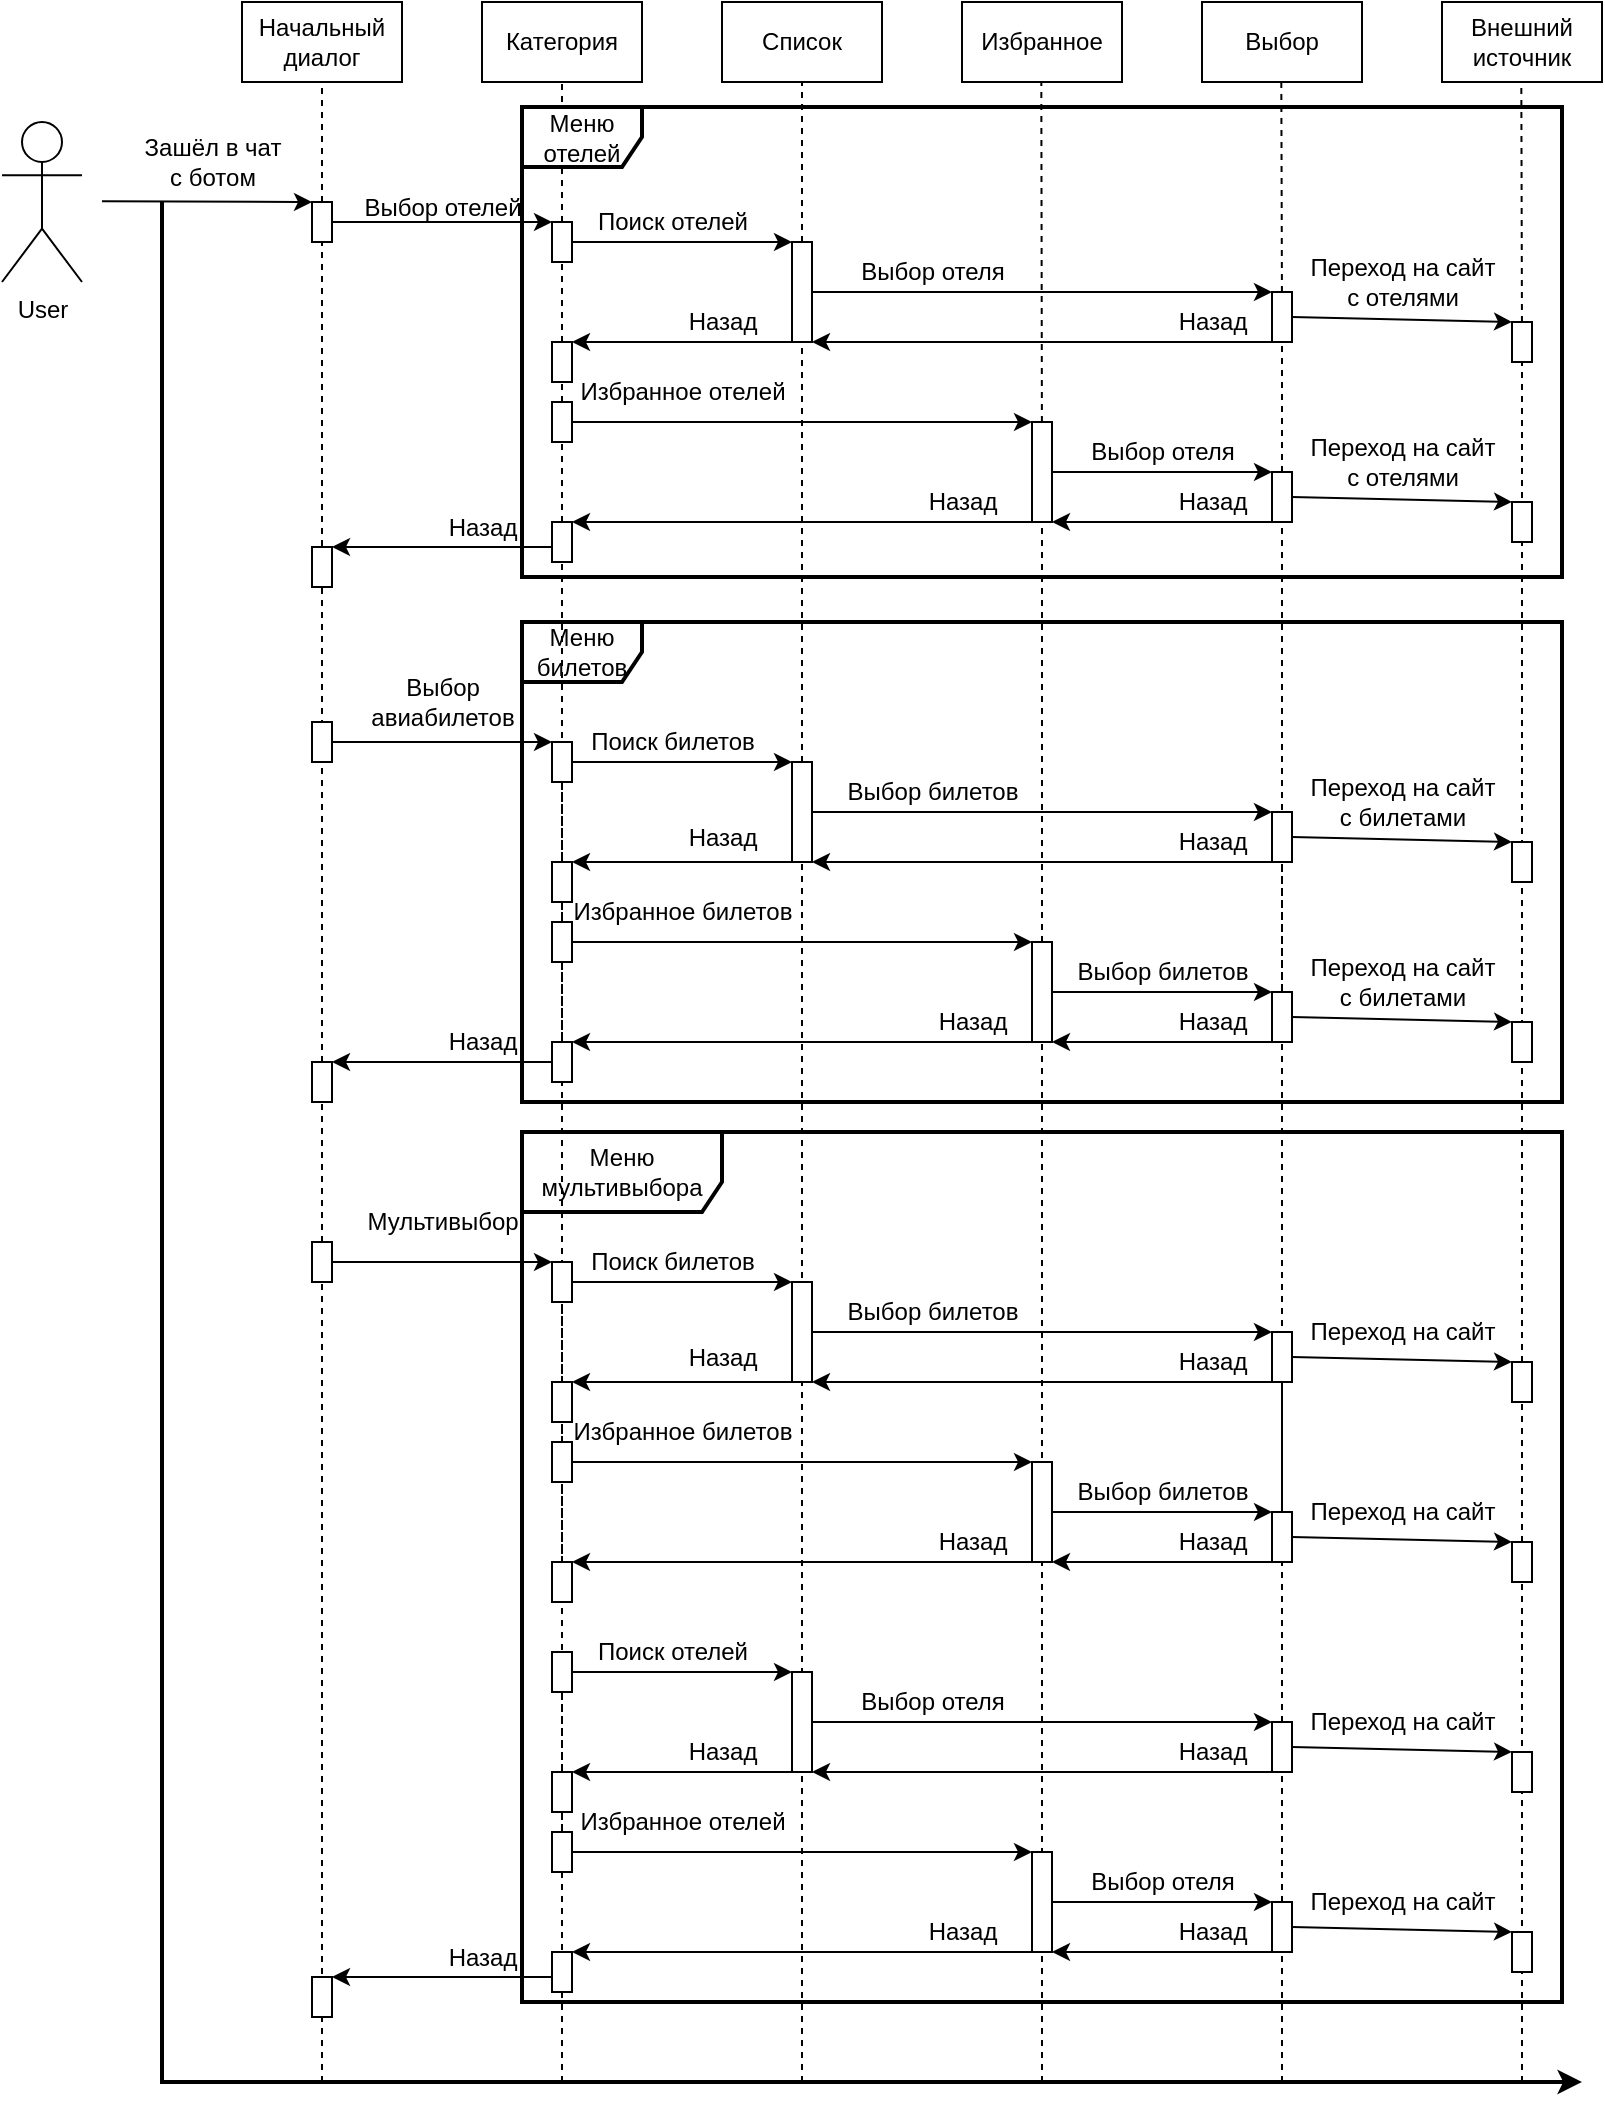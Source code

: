 <mxfile version="27.0.9">
  <diagram name="Страница — 1" id="FMPjPdH6SBsF27g8LHU4">
    <mxGraphModel dx="1069" dy="1200" grid="1" gridSize="10" guides="1" tooltips="1" connect="1" arrows="1" fold="1" page="1" pageScale="1" pageWidth="827" pageHeight="1169" math="0" shadow="0">
      <root>
        <mxCell id="0" />
        <mxCell id="1" parent="0" />
        <mxCell id="_ZJFvx6mfubRplaaEJM_-20" value="User" style="shape=umlActor;verticalLabelPosition=bottom;verticalAlign=top;html=1;" vertex="1" parent="1">
          <mxGeometry x="14" y="140" width="40" height="80" as="geometry" />
        </mxCell>
        <mxCell id="_ZJFvx6mfubRplaaEJM_-21" value="" style="endArrow=classic;html=1;rounded=0;entryX=0;entryY=0;entryDx=0;entryDy=0;" edge="1" parent="1" target="_ZJFvx6mfubRplaaEJM_-61">
          <mxGeometry width="50" height="50" relative="1" as="geometry">
            <mxPoint x="64" y="179.66" as="sourcePoint" />
            <mxPoint x="174" y="179.66" as="targetPoint" />
          </mxGeometry>
        </mxCell>
        <mxCell id="_ZJFvx6mfubRplaaEJM_-58" value="Начальный диалог" style="rounded=0;whiteSpace=wrap;html=1;" vertex="1" parent="1">
          <mxGeometry x="134" y="80" width="80" height="40" as="geometry" />
        </mxCell>
        <mxCell id="_ZJFvx6mfubRplaaEJM_-59" value="" style="endArrow=none;dashed=1;html=1;rounded=0;entryX=0.5;entryY=1;entryDx=0;entryDy=0;" edge="1" parent="1" source="_ZJFvx6mfubRplaaEJM_-61" target="_ZJFvx6mfubRplaaEJM_-58">
          <mxGeometry width="50" height="50" relative="1" as="geometry">
            <mxPoint x="174" y="480" as="sourcePoint" />
            <mxPoint x="184" y="180" as="targetPoint" />
          </mxGeometry>
        </mxCell>
        <mxCell id="_ZJFvx6mfubRplaaEJM_-60" value="Зашёл в чат&lt;div&gt;с ботом&lt;/div&gt;" style="text;html=1;align=center;verticalAlign=middle;resizable=0;points=[];autosize=1;strokeColor=none;fillColor=none;" vertex="1" parent="1">
          <mxGeometry x="74" y="140" width="90" height="40" as="geometry" />
        </mxCell>
        <mxCell id="_ZJFvx6mfubRplaaEJM_-62" value="" style="endArrow=none;dashed=1;html=1;rounded=0;entryX=0.5;entryY=1;entryDx=0;entryDy=0;" edge="1" parent="1" target="_ZJFvx6mfubRplaaEJM_-61">
          <mxGeometry width="50" height="50" relative="1" as="geometry">
            <mxPoint x="174" y="1120" as="sourcePoint" />
            <mxPoint x="174" y="120" as="targetPoint" />
          </mxGeometry>
        </mxCell>
        <mxCell id="_ZJFvx6mfubRplaaEJM_-61" value="" style="rounded=0;whiteSpace=wrap;html=1;" vertex="1" parent="1">
          <mxGeometry x="169" y="180" width="10" height="20" as="geometry" />
        </mxCell>
        <mxCell id="_ZJFvx6mfubRplaaEJM_-63" value="Категория" style="rounded=0;whiteSpace=wrap;html=1;" vertex="1" parent="1">
          <mxGeometry x="254" y="80" width="80" height="40" as="geometry" />
        </mxCell>
        <mxCell id="_ZJFvx6mfubRplaaEJM_-64" value="" style="endArrow=none;dashed=1;html=1;rounded=0;entryX=0.5;entryY=1;entryDx=0;entryDy=0;" edge="1" parent="1" source="_ZJFvx6mfubRplaaEJM_-66" target="_ZJFvx6mfubRplaaEJM_-63">
          <mxGeometry width="50" height="50" relative="1" as="geometry">
            <mxPoint x="294" y="480" as="sourcePoint" />
            <mxPoint x="314" y="180" as="targetPoint" />
          </mxGeometry>
        </mxCell>
        <mxCell id="_ZJFvx6mfubRplaaEJM_-65" value="" style="endArrow=classic;html=1;rounded=0;exitX=1;exitY=0.5;exitDx=0;exitDy=0;entryX=0;entryY=0;entryDx=0;entryDy=0;" edge="1" parent="1" source="_ZJFvx6mfubRplaaEJM_-61" target="_ZJFvx6mfubRplaaEJM_-66">
          <mxGeometry width="50" height="50" relative="1" as="geometry">
            <mxPoint x="284" y="210" as="sourcePoint" />
            <mxPoint x="284" y="190" as="targetPoint" />
          </mxGeometry>
        </mxCell>
        <mxCell id="_ZJFvx6mfubRplaaEJM_-67" value="" style="endArrow=none;dashed=1;html=1;rounded=0;entryX=0.5;entryY=1;entryDx=0;entryDy=0;" edge="1" parent="1" source="_ZJFvx6mfubRplaaEJM_-86" target="_ZJFvx6mfubRplaaEJM_-66">
          <mxGeometry width="50" height="50" relative="1" as="geometry">
            <mxPoint x="294" y="480" as="sourcePoint" />
            <mxPoint x="294" y="120" as="targetPoint" />
          </mxGeometry>
        </mxCell>
        <mxCell id="_ZJFvx6mfubRplaaEJM_-66" value="" style="rounded=0;whiteSpace=wrap;html=1;" vertex="1" parent="1">
          <mxGeometry x="289" y="190" width="10" height="20" as="geometry" />
        </mxCell>
        <mxCell id="_ZJFvx6mfubRplaaEJM_-68" value="Выбор отелей" style="text;html=1;align=center;verticalAlign=middle;resizable=0;points=[];autosize=1;strokeColor=none;fillColor=none;" vertex="1" parent="1">
          <mxGeometry x="184" y="168" width="100" height="30" as="geometry" />
        </mxCell>
        <mxCell id="_ZJFvx6mfubRplaaEJM_-69" value="Список" style="rounded=0;whiteSpace=wrap;html=1;" vertex="1" parent="1">
          <mxGeometry x="374" y="80" width="80" height="40" as="geometry" />
        </mxCell>
        <mxCell id="_ZJFvx6mfubRplaaEJM_-70" value="Избранное" style="rounded=0;whiteSpace=wrap;html=1;" vertex="1" parent="1">
          <mxGeometry x="494" y="80" width="80" height="40" as="geometry" />
        </mxCell>
        <mxCell id="_ZJFvx6mfubRplaaEJM_-71" value="Выбор" style="rounded=0;whiteSpace=wrap;html=1;" vertex="1" parent="1">
          <mxGeometry x="614" y="80" width="80" height="40" as="geometry" />
        </mxCell>
        <mxCell id="_ZJFvx6mfubRplaaEJM_-72" value="Внешний&lt;div&gt;источник&lt;/div&gt;" style="rounded=0;whiteSpace=wrap;html=1;" vertex="1" parent="1">
          <mxGeometry x="734" y="80" width="80" height="40" as="geometry" />
        </mxCell>
        <mxCell id="_ZJFvx6mfubRplaaEJM_-73" value="" style="endArrow=none;dashed=1;html=1;rounded=0;entryX=0.5;entryY=1;entryDx=0;entryDy=0;" edge="1" parent="1" source="_ZJFvx6mfubRplaaEJM_-81" target="_ZJFvx6mfubRplaaEJM_-69">
          <mxGeometry width="50" height="50" relative="1" as="geometry">
            <mxPoint x="414" y="480" as="sourcePoint" />
            <mxPoint x="464" y="240" as="targetPoint" />
          </mxGeometry>
        </mxCell>
        <mxCell id="_ZJFvx6mfubRplaaEJM_-74" value="" style="endArrow=none;dashed=1;html=1;rounded=0;entryX=0.5;entryY=1;entryDx=0;entryDy=0;" edge="1" parent="1" source="_ZJFvx6mfubRplaaEJM_-91">
          <mxGeometry width="50" height="50" relative="1" as="geometry">
            <mxPoint x="533.66" y="480" as="sourcePoint" />
            <mxPoint x="533.66" y="120" as="targetPoint" />
          </mxGeometry>
        </mxCell>
        <mxCell id="_ZJFvx6mfubRplaaEJM_-75" value="" style="endArrow=none;dashed=1;html=1;rounded=0;entryX=0.5;entryY=1;entryDx=0;entryDy=0;" edge="1" parent="1" source="_ZJFvx6mfubRplaaEJM_-99">
          <mxGeometry width="50" height="50" relative="1" as="geometry">
            <mxPoint x="653.66" y="480" as="sourcePoint" />
            <mxPoint x="653.66" y="120" as="targetPoint" />
          </mxGeometry>
        </mxCell>
        <mxCell id="_ZJFvx6mfubRplaaEJM_-76" value="" style="endArrow=none;dashed=1;html=1;rounded=0;entryX=0.5;entryY=1;entryDx=0;entryDy=0;" edge="1" parent="1" source="_ZJFvx6mfubRplaaEJM_-114">
          <mxGeometry width="50" height="50" relative="1" as="geometry">
            <mxPoint x="773.66" y="480" as="sourcePoint" />
            <mxPoint x="773.66" y="120" as="targetPoint" />
          </mxGeometry>
        </mxCell>
        <mxCell id="_ZJFvx6mfubRplaaEJM_-77" value="Меню&lt;div&gt;отелей&lt;/div&gt;" style="shape=umlFrame;whiteSpace=wrap;html=1;pointerEvents=0;strokeWidth=2;" vertex="1" parent="1">
          <mxGeometry x="274" y="132.5" width="520" height="235" as="geometry" />
        </mxCell>
        <mxCell id="_ZJFvx6mfubRplaaEJM_-78" value="" style="endArrow=classic;html=1;rounded=0;exitX=1;exitY=0.5;exitDx=0;exitDy=0;entryX=0;entryY=0;entryDx=0;entryDy=0;" edge="1" parent="1" source="_ZJFvx6mfubRplaaEJM_-66" target="_ZJFvx6mfubRplaaEJM_-81">
          <mxGeometry width="50" height="50" relative="1" as="geometry">
            <mxPoint x="394" y="240" as="sourcePoint" />
            <mxPoint x="364" y="200" as="targetPoint" />
          </mxGeometry>
        </mxCell>
        <mxCell id="_ZJFvx6mfubRplaaEJM_-79" value="Меню&lt;div&gt;билетов&lt;/div&gt;" style="shape=umlFrame;whiteSpace=wrap;html=1;pointerEvents=0;strokeWidth=2;" vertex="1" parent="1">
          <mxGeometry x="274" y="390" width="520" height="240" as="geometry" />
        </mxCell>
        <mxCell id="_ZJFvx6mfubRplaaEJM_-80" value="Меню&lt;div&gt;мультивыбора&lt;/div&gt;" style="shape=umlFrame;whiteSpace=wrap;html=1;pointerEvents=0;width=100;height=40;strokeWidth=2;" vertex="1" parent="1">
          <mxGeometry x="274" y="645" width="520" height="435" as="geometry" />
        </mxCell>
        <mxCell id="_ZJFvx6mfubRplaaEJM_-82" value="" style="endArrow=none;dashed=1;html=1;rounded=0;entryX=0.5;entryY=1;entryDx=0;entryDy=0;" edge="1" parent="1" target="_ZJFvx6mfubRplaaEJM_-81">
          <mxGeometry width="50" height="50" relative="1" as="geometry">
            <mxPoint x="414" y="1120" as="sourcePoint" />
            <mxPoint x="414" y="120" as="targetPoint" />
          </mxGeometry>
        </mxCell>
        <mxCell id="_ZJFvx6mfubRplaaEJM_-81" value="" style="rounded=0;whiteSpace=wrap;html=1;" vertex="1" parent="1">
          <mxGeometry x="409" y="200" width="10" height="50" as="geometry" />
        </mxCell>
        <mxCell id="_ZJFvx6mfubRplaaEJM_-83" value="" style="endArrow=classic;html=1;rounded=0;exitX=0;exitY=1;exitDx=0;exitDy=0;entryX=1;entryY=0;entryDx=0;entryDy=0;" edge="1" parent="1" source="_ZJFvx6mfubRplaaEJM_-81" target="_ZJFvx6mfubRplaaEJM_-86">
          <mxGeometry width="50" height="50" relative="1" as="geometry">
            <mxPoint x="344" y="250" as="sourcePoint" />
            <mxPoint x="294" y="250" as="targetPoint" />
          </mxGeometry>
        </mxCell>
        <mxCell id="_ZJFvx6mfubRplaaEJM_-84" value="Назад" style="text;html=1;align=center;verticalAlign=middle;resizable=0;points=[];autosize=1;strokeColor=none;fillColor=none;" vertex="1" parent="1">
          <mxGeometry x="344" y="225" width="60" height="30" as="geometry" />
        </mxCell>
        <mxCell id="_ZJFvx6mfubRplaaEJM_-85" value="Поиск отелей" style="text;html=1;align=center;verticalAlign=middle;resizable=0;points=[];autosize=1;strokeColor=none;fillColor=none;" vertex="1" parent="1">
          <mxGeometry x="299" y="175" width="100" height="30" as="geometry" />
        </mxCell>
        <mxCell id="_ZJFvx6mfubRplaaEJM_-87" value="" style="endArrow=none;dashed=1;html=1;rounded=0;entryX=0.5;entryY=1;entryDx=0;entryDy=0;" edge="1" parent="1" source="_ZJFvx6mfubRplaaEJM_-88" target="_ZJFvx6mfubRplaaEJM_-86">
          <mxGeometry width="50" height="50" relative="1" as="geometry">
            <mxPoint x="294" y="480" as="sourcePoint" />
            <mxPoint x="294" y="210" as="targetPoint" />
          </mxGeometry>
        </mxCell>
        <mxCell id="_ZJFvx6mfubRplaaEJM_-86" value="" style="rounded=0;whiteSpace=wrap;html=1;" vertex="1" parent="1">
          <mxGeometry x="289" y="250" width="10" height="20" as="geometry" />
        </mxCell>
        <mxCell id="_ZJFvx6mfubRplaaEJM_-89" value="" style="endArrow=none;dashed=1;html=1;rounded=0;entryX=0.5;entryY=1;entryDx=0;entryDy=0;" edge="1" parent="1" source="_ZJFvx6mfubRplaaEJM_-95" target="_ZJFvx6mfubRplaaEJM_-88">
          <mxGeometry width="50" height="50" relative="1" as="geometry">
            <mxPoint x="294" y="480" as="sourcePoint" />
            <mxPoint x="294" y="260" as="targetPoint" />
          </mxGeometry>
        </mxCell>
        <mxCell id="_ZJFvx6mfubRplaaEJM_-88" value="" style="rounded=0;whiteSpace=wrap;html=1;" vertex="1" parent="1">
          <mxGeometry x="289" y="280" width="10" height="20" as="geometry" />
        </mxCell>
        <mxCell id="_ZJFvx6mfubRplaaEJM_-90" value="" style="endArrow=classic;html=1;rounded=0;exitX=1;exitY=0.5;exitDx=0;exitDy=0;entryX=0;entryY=0;entryDx=0;entryDy=0;" edge="1" parent="1" source="_ZJFvx6mfubRplaaEJM_-88" target="_ZJFvx6mfubRplaaEJM_-91">
          <mxGeometry width="50" height="50" relative="1" as="geometry">
            <mxPoint x="444" y="240" as="sourcePoint" />
            <mxPoint x="514" y="280" as="targetPoint" />
          </mxGeometry>
        </mxCell>
        <mxCell id="_ZJFvx6mfubRplaaEJM_-92" value="" style="endArrow=none;dashed=1;html=1;rounded=0;entryX=0.5;entryY=1;entryDx=0;entryDy=0;" edge="1" parent="1" target="_ZJFvx6mfubRplaaEJM_-91">
          <mxGeometry width="50" height="50" relative="1" as="geometry">
            <mxPoint x="534" y="1120" as="sourcePoint" />
            <mxPoint x="533.66" y="120" as="targetPoint" />
          </mxGeometry>
        </mxCell>
        <mxCell id="_ZJFvx6mfubRplaaEJM_-91" value="" style="rounded=0;whiteSpace=wrap;html=1;" vertex="1" parent="1">
          <mxGeometry x="529" y="290" width="10" height="50" as="geometry" />
        </mxCell>
        <mxCell id="_ZJFvx6mfubRplaaEJM_-93" value="Избранное отелей" style="text;html=1;align=center;verticalAlign=middle;resizable=0;points=[];autosize=1;strokeColor=none;fillColor=none;" vertex="1" parent="1">
          <mxGeometry x="289" y="260" width="130" height="30" as="geometry" />
        </mxCell>
        <mxCell id="_ZJFvx6mfubRplaaEJM_-94" value="" style="endArrow=classic;html=1;rounded=0;exitX=0;exitY=1;exitDx=0;exitDy=0;entryX=1;entryY=0;entryDx=0;entryDy=0;" edge="1" parent="1" source="_ZJFvx6mfubRplaaEJM_-91" target="_ZJFvx6mfubRplaaEJM_-95">
          <mxGeometry width="50" height="50" relative="1" as="geometry">
            <mxPoint x="484" y="330" as="sourcePoint" />
            <mxPoint x="314" y="340" as="targetPoint" />
          </mxGeometry>
        </mxCell>
        <mxCell id="_ZJFvx6mfubRplaaEJM_-96" value="" style="endArrow=none;dashed=1;html=1;rounded=0;entryX=0.5;entryY=1;entryDx=0;entryDy=0;" edge="1" parent="1" target="_ZJFvx6mfubRplaaEJM_-95">
          <mxGeometry width="50" height="50" relative="1" as="geometry">
            <mxPoint x="294" y="1000" as="sourcePoint" />
            <mxPoint x="294" y="300" as="targetPoint" />
          </mxGeometry>
        </mxCell>
        <mxCell id="_ZJFvx6mfubRplaaEJM_-95" value="" style="rounded=0;whiteSpace=wrap;html=1;" vertex="1" parent="1">
          <mxGeometry x="289" y="340" width="10" height="20" as="geometry" />
        </mxCell>
        <mxCell id="_ZJFvx6mfubRplaaEJM_-97" value="Назад" style="text;html=1;align=center;verticalAlign=middle;resizable=0;points=[];autosize=1;strokeColor=none;fillColor=none;" vertex="1" parent="1">
          <mxGeometry x="464" y="315" width="60" height="30" as="geometry" />
        </mxCell>
        <mxCell id="_ZJFvx6mfubRplaaEJM_-98" value="" style="endArrow=classic;html=1;rounded=0;exitX=1;exitY=0.5;exitDx=0;exitDy=0;entryX=0;entryY=0;entryDx=0;entryDy=0;" edge="1" parent="1" source="_ZJFvx6mfubRplaaEJM_-81" target="_ZJFvx6mfubRplaaEJM_-99">
          <mxGeometry width="50" height="50" relative="1" as="geometry">
            <mxPoint x="454" y="240" as="sourcePoint" />
            <mxPoint x="624" y="225" as="targetPoint" />
          </mxGeometry>
        </mxCell>
        <mxCell id="_ZJFvx6mfubRplaaEJM_-100" value="" style="endArrow=none;dashed=1;html=1;rounded=0;entryX=0.5;entryY=1;entryDx=0;entryDy=0;" edge="1" parent="1" source="_ZJFvx6mfubRplaaEJM_-102" target="_ZJFvx6mfubRplaaEJM_-99">
          <mxGeometry width="50" height="50" relative="1" as="geometry">
            <mxPoint x="653.66" y="480" as="sourcePoint" />
            <mxPoint x="653.66" y="120" as="targetPoint" />
          </mxGeometry>
        </mxCell>
        <mxCell id="_ZJFvx6mfubRplaaEJM_-99" value="" style="rounded=0;whiteSpace=wrap;html=1;" vertex="1" parent="1">
          <mxGeometry x="649" y="225" width="10" height="25" as="geometry" />
        </mxCell>
        <mxCell id="_ZJFvx6mfubRplaaEJM_-101" value="Выбор отеля" style="text;html=1;align=center;verticalAlign=middle;resizable=0;points=[];autosize=1;strokeColor=none;fillColor=none;" vertex="1" parent="1">
          <mxGeometry x="429" y="200" width="100" height="30" as="geometry" />
        </mxCell>
        <mxCell id="_ZJFvx6mfubRplaaEJM_-103" value="" style="endArrow=none;dashed=1;html=1;rounded=0;entryX=0.5;entryY=1;entryDx=0;entryDy=0;" edge="1" parent="1" target="_ZJFvx6mfubRplaaEJM_-102">
          <mxGeometry width="50" height="50" relative="1" as="geometry">
            <mxPoint x="654" y="1000" as="sourcePoint" />
            <mxPoint x="654" y="250" as="targetPoint" />
          </mxGeometry>
        </mxCell>
        <mxCell id="_ZJFvx6mfubRplaaEJM_-102" value="" style="rounded=0;whiteSpace=wrap;html=1;" vertex="1" parent="1">
          <mxGeometry x="649" y="315" width="10" height="25" as="geometry" />
        </mxCell>
        <mxCell id="_ZJFvx6mfubRplaaEJM_-104" value="" style="endArrow=classic;html=1;rounded=0;exitX=1;exitY=0.5;exitDx=0;exitDy=0;entryX=0;entryY=0;entryDx=0;entryDy=0;" edge="1" parent="1" source="_ZJFvx6mfubRplaaEJM_-91" target="_ZJFvx6mfubRplaaEJM_-102">
          <mxGeometry width="50" height="50" relative="1" as="geometry">
            <mxPoint x="534" y="310" as="sourcePoint" />
            <mxPoint x="584" y="260" as="targetPoint" />
          </mxGeometry>
        </mxCell>
        <mxCell id="_ZJFvx6mfubRplaaEJM_-105" value="Выбор отеля" style="text;html=1;align=center;verticalAlign=middle;resizable=0;points=[];autosize=1;strokeColor=none;fillColor=none;" vertex="1" parent="1">
          <mxGeometry x="544" y="290" width="100" height="30" as="geometry" />
        </mxCell>
        <mxCell id="_ZJFvx6mfubRplaaEJM_-115" value="" style="endArrow=none;dashed=1;html=1;rounded=0;entryX=0.5;entryY=1;entryDx=0;entryDy=0;" edge="1" parent="1" target="_ZJFvx6mfubRplaaEJM_-114">
          <mxGeometry width="50" height="50" relative="1" as="geometry">
            <mxPoint x="774" y="1120" as="sourcePoint" />
            <mxPoint x="773.66" y="120" as="targetPoint" />
          </mxGeometry>
        </mxCell>
        <mxCell id="_ZJFvx6mfubRplaaEJM_-114" value="" style="rounded=0;whiteSpace=wrap;html=1;" vertex="1" parent="1">
          <mxGeometry x="769" y="240" width="10" height="20" as="geometry" />
        </mxCell>
        <mxCell id="_ZJFvx6mfubRplaaEJM_-116" value="" style="endArrow=classic;html=1;rounded=0;exitX=1;exitY=0.5;exitDx=0;exitDy=0;entryX=0;entryY=0;entryDx=0;entryDy=0;" edge="1" parent="1" source="_ZJFvx6mfubRplaaEJM_-99" target="_ZJFvx6mfubRplaaEJM_-114">
          <mxGeometry width="50" height="50" relative="1" as="geometry">
            <mxPoint x="714" y="290" as="sourcePoint" />
            <mxPoint x="754" y="240" as="targetPoint" />
          </mxGeometry>
        </mxCell>
        <mxCell id="_ZJFvx6mfubRplaaEJM_-118" value="" style="rounded=0;whiteSpace=wrap;html=1;" vertex="1" parent="1">
          <mxGeometry x="769" y="330" width="10" height="20" as="geometry" />
        </mxCell>
        <mxCell id="_ZJFvx6mfubRplaaEJM_-119" value="" style="endArrow=classic;html=1;rounded=0;exitX=1;exitY=0.5;exitDx=0;exitDy=0;entryX=0;entryY=0;entryDx=0;entryDy=0;" edge="1" parent="1" source="_ZJFvx6mfubRplaaEJM_-102" target="_ZJFvx6mfubRplaaEJM_-118">
          <mxGeometry width="50" height="50" relative="1" as="geometry">
            <mxPoint x="694" y="340" as="sourcePoint" />
            <mxPoint x="744" y="290" as="targetPoint" />
          </mxGeometry>
        </mxCell>
        <mxCell id="_ZJFvx6mfubRplaaEJM_-120" value="Переход на сайт&lt;div&gt;с отелями&lt;/div&gt;" style="text;html=1;align=center;verticalAlign=middle;resizable=0;points=[];autosize=1;strokeColor=none;fillColor=none;" vertex="1" parent="1">
          <mxGeometry x="654" y="290" width="120" height="40" as="geometry" />
        </mxCell>
        <mxCell id="_ZJFvx6mfubRplaaEJM_-121" value="" style="endArrow=classic;html=1;rounded=0;exitX=0;exitY=1;exitDx=0;exitDy=0;entryX=1;entryY=1;entryDx=0;entryDy=0;" edge="1" parent="1" source="_ZJFvx6mfubRplaaEJM_-102" target="_ZJFvx6mfubRplaaEJM_-91">
          <mxGeometry width="50" height="50" relative="1" as="geometry">
            <mxPoint x="574" y="410" as="sourcePoint" />
            <mxPoint x="544" y="360" as="targetPoint" />
          </mxGeometry>
        </mxCell>
        <mxCell id="_ZJFvx6mfubRplaaEJM_-123" value="" style="endArrow=classic;html=1;rounded=0;exitX=0;exitY=1;exitDx=0;exitDy=0;entryX=1;entryY=1;entryDx=0;entryDy=0;" edge="1" parent="1" source="_ZJFvx6mfubRplaaEJM_-99" target="_ZJFvx6mfubRplaaEJM_-81">
          <mxGeometry width="50" height="50" relative="1" as="geometry">
            <mxPoint x="574" y="290" as="sourcePoint" />
            <mxPoint x="624" y="240" as="targetPoint" />
          </mxGeometry>
        </mxCell>
        <mxCell id="_ZJFvx6mfubRplaaEJM_-124" value="Назад" style="text;html=1;align=center;verticalAlign=middle;resizable=0;points=[];autosize=1;strokeColor=none;fillColor=none;" vertex="1" parent="1">
          <mxGeometry x="589" y="315" width="60" height="30" as="geometry" />
        </mxCell>
        <mxCell id="_ZJFvx6mfubRplaaEJM_-125" value="Назад" style="text;html=1;align=center;verticalAlign=middle;resizable=0;points=[];autosize=1;strokeColor=none;fillColor=none;" vertex="1" parent="1">
          <mxGeometry x="589" y="225" width="60" height="30" as="geometry" />
        </mxCell>
        <mxCell id="_ZJFvx6mfubRplaaEJM_-136" value="" style="rounded=0;whiteSpace=wrap;html=1;" vertex="1" parent="1">
          <mxGeometry x="169" y="440" width="10" height="20" as="geometry" />
        </mxCell>
        <mxCell id="_ZJFvx6mfubRplaaEJM_-137" value="" style="endArrow=classic;html=1;rounded=0;exitX=1;exitY=0.5;exitDx=0;exitDy=0;entryX=0;entryY=0;entryDx=0;entryDy=0;" edge="1" parent="1" source="_ZJFvx6mfubRplaaEJM_-136" target="_ZJFvx6mfubRplaaEJM_-139">
          <mxGeometry width="50" height="50" relative="1" as="geometry">
            <mxPoint x="284" y="470" as="sourcePoint" />
            <mxPoint x="284" y="450" as="targetPoint" />
          </mxGeometry>
        </mxCell>
        <mxCell id="_ZJFvx6mfubRplaaEJM_-138" value="" style="endArrow=none;dashed=1;html=1;rounded=0;entryX=0.5;entryY=1;entryDx=0;entryDy=0;" edge="1" parent="1" source="_ZJFvx6mfubRplaaEJM_-147" target="_ZJFvx6mfubRplaaEJM_-139">
          <mxGeometry width="50" height="50" relative="1" as="geometry">
            <mxPoint x="294" y="740" as="sourcePoint" />
            <mxPoint x="294" y="380" as="targetPoint" />
          </mxGeometry>
        </mxCell>
        <mxCell id="_ZJFvx6mfubRplaaEJM_-139" value="" style="rounded=0;whiteSpace=wrap;html=1;" vertex="1" parent="1">
          <mxGeometry x="289" y="450" width="10" height="20" as="geometry" />
        </mxCell>
        <mxCell id="_ZJFvx6mfubRplaaEJM_-140" value="Выбор&lt;div&gt;авиабилетов&lt;/div&gt;" style="text;html=1;align=center;verticalAlign=middle;resizable=0;points=[];autosize=1;strokeColor=none;fillColor=none;" vertex="1" parent="1">
          <mxGeometry x="184" y="410" width="100" height="40" as="geometry" />
        </mxCell>
        <mxCell id="_ZJFvx6mfubRplaaEJM_-141" value="" style="endArrow=classic;html=1;rounded=0;exitX=1;exitY=0.5;exitDx=0;exitDy=0;entryX=0;entryY=0;entryDx=0;entryDy=0;" edge="1" parent="1" source="_ZJFvx6mfubRplaaEJM_-139" target="_ZJFvx6mfubRplaaEJM_-142">
          <mxGeometry width="50" height="50" relative="1" as="geometry">
            <mxPoint x="394" y="500" as="sourcePoint" />
            <mxPoint x="364" y="460" as="targetPoint" />
          </mxGeometry>
        </mxCell>
        <mxCell id="_ZJFvx6mfubRplaaEJM_-142" value="" style="rounded=0;whiteSpace=wrap;html=1;" vertex="1" parent="1">
          <mxGeometry x="409" y="460" width="10" height="50" as="geometry" />
        </mxCell>
        <mxCell id="_ZJFvx6mfubRplaaEJM_-143" value="" style="endArrow=classic;html=1;rounded=0;exitX=0;exitY=1;exitDx=0;exitDy=0;entryX=1;entryY=0;entryDx=0;entryDy=0;" edge="1" parent="1" source="_ZJFvx6mfubRplaaEJM_-142" target="_ZJFvx6mfubRplaaEJM_-147">
          <mxGeometry width="50" height="50" relative="1" as="geometry">
            <mxPoint x="344" y="510" as="sourcePoint" />
            <mxPoint x="294" y="510" as="targetPoint" />
          </mxGeometry>
        </mxCell>
        <mxCell id="_ZJFvx6mfubRplaaEJM_-144" value="Назад" style="text;html=1;align=center;verticalAlign=middle;resizable=0;points=[];autosize=1;strokeColor=none;fillColor=none;" vertex="1" parent="1">
          <mxGeometry x="344" y="482.5" width="60" height="30" as="geometry" />
        </mxCell>
        <mxCell id="_ZJFvx6mfubRplaaEJM_-145" value="Поиск билетов" style="text;html=1;align=center;verticalAlign=middle;resizable=0;points=[];autosize=1;strokeColor=none;fillColor=none;" vertex="1" parent="1">
          <mxGeometry x="294" y="435" width="110" height="30" as="geometry" />
        </mxCell>
        <mxCell id="_ZJFvx6mfubRplaaEJM_-146" value="" style="endArrow=none;dashed=1;html=1;rounded=0;entryX=0.5;entryY=1;entryDx=0;entryDy=0;" edge="1" parent="1" source="_ZJFvx6mfubRplaaEJM_-149" target="_ZJFvx6mfubRplaaEJM_-147">
          <mxGeometry width="50" height="50" relative="1" as="geometry">
            <mxPoint x="294" y="740" as="sourcePoint" />
            <mxPoint x="294" y="470" as="targetPoint" />
          </mxGeometry>
        </mxCell>
        <mxCell id="_ZJFvx6mfubRplaaEJM_-147" value="" style="rounded=0;whiteSpace=wrap;html=1;" vertex="1" parent="1">
          <mxGeometry x="289" y="510" width="10" height="20" as="geometry" />
        </mxCell>
        <mxCell id="_ZJFvx6mfubRplaaEJM_-148" value="" style="endArrow=none;dashed=1;html=1;rounded=0;entryX=0.5;entryY=1;entryDx=0;entryDy=0;" edge="1" parent="1" source="_ZJFvx6mfubRplaaEJM_-154" target="_ZJFvx6mfubRplaaEJM_-149">
          <mxGeometry width="50" height="50" relative="1" as="geometry">
            <mxPoint x="294" y="740" as="sourcePoint" />
            <mxPoint x="294" y="520" as="targetPoint" />
          </mxGeometry>
        </mxCell>
        <mxCell id="_ZJFvx6mfubRplaaEJM_-149" value="" style="rounded=0;whiteSpace=wrap;html=1;" vertex="1" parent="1">
          <mxGeometry x="289" y="540" width="10" height="20" as="geometry" />
        </mxCell>
        <mxCell id="_ZJFvx6mfubRplaaEJM_-150" value="" style="endArrow=classic;html=1;rounded=0;exitX=1;exitY=0.5;exitDx=0;exitDy=0;entryX=0;entryY=0;entryDx=0;entryDy=0;" edge="1" parent="1" source="_ZJFvx6mfubRplaaEJM_-149" target="_ZJFvx6mfubRplaaEJM_-151">
          <mxGeometry width="50" height="50" relative="1" as="geometry">
            <mxPoint x="444" y="500" as="sourcePoint" />
            <mxPoint x="514" y="540" as="targetPoint" />
          </mxGeometry>
        </mxCell>
        <mxCell id="_ZJFvx6mfubRplaaEJM_-151" value="" style="rounded=0;whiteSpace=wrap;html=1;" vertex="1" parent="1">
          <mxGeometry x="529" y="550" width="10" height="50" as="geometry" />
        </mxCell>
        <mxCell id="_ZJFvx6mfubRplaaEJM_-152" value="Избранное билетов" style="text;html=1;align=center;verticalAlign=middle;resizable=0;points=[];autosize=1;strokeColor=none;fillColor=none;" vertex="1" parent="1">
          <mxGeometry x="289" y="520" width="130" height="30" as="geometry" />
        </mxCell>
        <mxCell id="_ZJFvx6mfubRplaaEJM_-153" value="" style="endArrow=classic;html=1;rounded=0;exitX=0;exitY=1;exitDx=0;exitDy=0;entryX=1;entryY=0;entryDx=0;entryDy=0;" edge="1" parent="1" source="_ZJFvx6mfubRplaaEJM_-151" target="_ZJFvx6mfubRplaaEJM_-154">
          <mxGeometry width="50" height="50" relative="1" as="geometry">
            <mxPoint x="484" y="590" as="sourcePoint" />
            <mxPoint x="314" y="600" as="targetPoint" />
          </mxGeometry>
        </mxCell>
        <mxCell id="_ZJFvx6mfubRplaaEJM_-154" value="" style="rounded=0;whiteSpace=wrap;html=1;" vertex="1" parent="1">
          <mxGeometry x="289" y="600" width="10" height="20" as="geometry" />
        </mxCell>
        <mxCell id="_ZJFvx6mfubRplaaEJM_-155" value="Назад" style="text;html=1;align=center;verticalAlign=middle;resizable=0;points=[];autosize=1;strokeColor=none;fillColor=none;" vertex="1" parent="1">
          <mxGeometry x="469" y="575" width="60" height="30" as="geometry" />
        </mxCell>
        <mxCell id="_ZJFvx6mfubRplaaEJM_-156" value="" style="endArrow=classic;html=1;rounded=0;exitX=1;exitY=0.5;exitDx=0;exitDy=0;entryX=0;entryY=0;entryDx=0;entryDy=0;" edge="1" parent="1" source="_ZJFvx6mfubRplaaEJM_-142" target="_ZJFvx6mfubRplaaEJM_-158">
          <mxGeometry width="50" height="50" relative="1" as="geometry">
            <mxPoint x="454" y="500" as="sourcePoint" />
            <mxPoint x="624" y="485" as="targetPoint" />
          </mxGeometry>
        </mxCell>
        <mxCell id="_ZJFvx6mfubRplaaEJM_-157" value="" style="endArrow=none;dashed=1;html=1;rounded=0;entryX=0.5;entryY=1;entryDx=0;entryDy=0;" edge="1" parent="1" source="_ZJFvx6mfubRplaaEJM_-160" target="_ZJFvx6mfubRplaaEJM_-158">
          <mxGeometry width="50" height="50" relative="1" as="geometry">
            <mxPoint x="653.66" y="740" as="sourcePoint" />
            <mxPoint x="653.66" y="380" as="targetPoint" />
          </mxGeometry>
        </mxCell>
        <mxCell id="_ZJFvx6mfubRplaaEJM_-158" value="" style="rounded=0;whiteSpace=wrap;html=1;" vertex="1" parent="1">
          <mxGeometry x="649" y="485" width="10" height="25" as="geometry" />
        </mxCell>
        <mxCell id="_ZJFvx6mfubRplaaEJM_-159" value="Выбор билетов" style="text;html=1;align=center;verticalAlign=middle;resizable=0;points=[];autosize=1;strokeColor=none;fillColor=none;" vertex="1" parent="1">
          <mxGeometry x="424" y="460" width="110" height="30" as="geometry" />
        </mxCell>
        <mxCell id="_ZJFvx6mfubRplaaEJM_-160" value="" style="rounded=0;whiteSpace=wrap;html=1;" vertex="1" parent="1">
          <mxGeometry x="649" y="575" width="10" height="25" as="geometry" />
        </mxCell>
        <mxCell id="_ZJFvx6mfubRplaaEJM_-161" value="" style="endArrow=classic;html=1;rounded=0;exitX=1;exitY=0.5;exitDx=0;exitDy=0;entryX=0;entryY=0;entryDx=0;entryDy=0;" edge="1" parent="1" source="_ZJFvx6mfubRplaaEJM_-151" target="_ZJFvx6mfubRplaaEJM_-160">
          <mxGeometry width="50" height="50" relative="1" as="geometry">
            <mxPoint x="534" y="570" as="sourcePoint" />
            <mxPoint x="584" y="520" as="targetPoint" />
          </mxGeometry>
        </mxCell>
        <mxCell id="_ZJFvx6mfubRplaaEJM_-162" value="Выбор билетов" style="text;html=1;align=center;verticalAlign=middle;resizable=0;points=[];autosize=1;strokeColor=none;fillColor=none;" vertex="1" parent="1">
          <mxGeometry x="539" y="550" width="110" height="30" as="geometry" />
        </mxCell>
        <mxCell id="_ZJFvx6mfubRplaaEJM_-163" value="" style="rounded=0;whiteSpace=wrap;html=1;" vertex="1" parent="1">
          <mxGeometry x="769" y="500" width="10" height="20" as="geometry" />
        </mxCell>
        <mxCell id="_ZJFvx6mfubRplaaEJM_-164" value="" style="endArrow=classic;html=1;rounded=0;exitX=1;exitY=0.5;exitDx=0;exitDy=0;entryX=0;entryY=0;entryDx=0;entryDy=0;" edge="1" parent="1" source="_ZJFvx6mfubRplaaEJM_-158" target="_ZJFvx6mfubRplaaEJM_-163">
          <mxGeometry width="50" height="50" relative="1" as="geometry">
            <mxPoint x="714" y="550" as="sourcePoint" />
            <mxPoint x="754" y="500" as="targetPoint" />
          </mxGeometry>
        </mxCell>
        <mxCell id="_ZJFvx6mfubRplaaEJM_-165" value="Переход на сайт&lt;div&gt;с билетами&lt;/div&gt;" style="text;html=1;align=center;verticalAlign=middle;resizable=0;points=[];autosize=1;strokeColor=none;fillColor=none;" vertex="1" parent="1">
          <mxGeometry x="654" y="460" width="120" height="40" as="geometry" />
        </mxCell>
        <mxCell id="_ZJFvx6mfubRplaaEJM_-166" value="" style="rounded=0;whiteSpace=wrap;html=1;" vertex="1" parent="1">
          <mxGeometry x="769" y="590" width="10" height="20" as="geometry" />
        </mxCell>
        <mxCell id="_ZJFvx6mfubRplaaEJM_-167" value="" style="endArrow=classic;html=1;rounded=0;exitX=1;exitY=0.5;exitDx=0;exitDy=0;entryX=0;entryY=0;entryDx=0;entryDy=0;" edge="1" parent="1" source="_ZJFvx6mfubRplaaEJM_-160" target="_ZJFvx6mfubRplaaEJM_-166">
          <mxGeometry width="50" height="50" relative="1" as="geometry">
            <mxPoint x="694" y="600" as="sourcePoint" />
            <mxPoint x="744" y="550" as="targetPoint" />
          </mxGeometry>
        </mxCell>
        <mxCell id="_ZJFvx6mfubRplaaEJM_-169" value="" style="endArrow=classic;html=1;rounded=0;exitX=0;exitY=1;exitDx=0;exitDy=0;entryX=1;entryY=1;entryDx=0;entryDy=0;" edge="1" parent="1" source="_ZJFvx6mfubRplaaEJM_-160" target="_ZJFvx6mfubRplaaEJM_-151">
          <mxGeometry width="50" height="50" relative="1" as="geometry">
            <mxPoint x="574" y="670" as="sourcePoint" />
            <mxPoint x="544" y="620" as="targetPoint" />
          </mxGeometry>
        </mxCell>
        <mxCell id="_ZJFvx6mfubRplaaEJM_-170" value="" style="endArrow=classic;html=1;rounded=0;exitX=0;exitY=1;exitDx=0;exitDy=0;entryX=1;entryY=1;entryDx=0;entryDy=0;" edge="1" parent="1" source="_ZJFvx6mfubRplaaEJM_-158" target="_ZJFvx6mfubRplaaEJM_-142">
          <mxGeometry width="50" height="50" relative="1" as="geometry">
            <mxPoint x="574" y="550" as="sourcePoint" />
            <mxPoint x="624" y="500" as="targetPoint" />
          </mxGeometry>
        </mxCell>
        <mxCell id="_ZJFvx6mfubRplaaEJM_-171" value="Назад" style="text;html=1;align=center;verticalAlign=middle;resizable=0;points=[];autosize=1;strokeColor=none;fillColor=none;" vertex="1" parent="1">
          <mxGeometry x="589" y="575" width="60" height="30" as="geometry" />
        </mxCell>
        <mxCell id="_ZJFvx6mfubRplaaEJM_-172" value="Назад" style="text;html=1;align=center;verticalAlign=middle;resizable=0;points=[];autosize=1;strokeColor=none;fillColor=none;" vertex="1" parent="1">
          <mxGeometry x="589" y="485" width="60" height="30" as="geometry" />
        </mxCell>
        <mxCell id="_ZJFvx6mfubRplaaEJM_-175" value="Переход на сайт&lt;div&gt;с билетами&lt;/div&gt;" style="text;html=1;align=center;verticalAlign=middle;resizable=0;points=[];autosize=1;strokeColor=none;fillColor=none;" vertex="1" parent="1">
          <mxGeometry x="654" y="550" width="120" height="40" as="geometry" />
        </mxCell>
        <mxCell id="_ZJFvx6mfubRplaaEJM_-176" value="Переход на сайт&lt;div&gt;с отелями&lt;/div&gt;" style="text;html=1;align=center;verticalAlign=middle;resizable=0;points=[];autosize=1;strokeColor=none;fillColor=none;" vertex="1" parent="1">
          <mxGeometry x="654" y="200" width="120" height="40" as="geometry" />
        </mxCell>
        <mxCell id="_ZJFvx6mfubRplaaEJM_-214" value="" style="rounded=0;whiteSpace=wrap;html=1;" vertex="1" parent="1">
          <mxGeometry x="169" y="700" width="10" height="20" as="geometry" />
        </mxCell>
        <mxCell id="_ZJFvx6mfubRplaaEJM_-215" value="" style="endArrow=classic;html=1;rounded=0;exitX=1;exitY=0.5;exitDx=0;exitDy=0;entryX=0;entryY=0;entryDx=0;entryDy=0;" edge="1" parent="1" source="_ZJFvx6mfubRplaaEJM_-214" target="_ZJFvx6mfubRplaaEJM_-217">
          <mxGeometry width="50" height="50" relative="1" as="geometry">
            <mxPoint x="284" y="730" as="sourcePoint" />
            <mxPoint x="284" y="710" as="targetPoint" />
          </mxGeometry>
        </mxCell>
        <mxCell id="_ZJFvx6mfubRplaaEJM_-216" value="" style="endArrow=none;dashed=1;html=1;rounded=0;entryX=0.5;entryY=1;entryDx=0;entryDy=0;" edge="1" parent="1" source="_ZJFvx6mfubRplaaEJM_-225" target="_ZJFvx6mfubRplaaEJM_-217">
          <mxGeometry width="50" height="50" relative="1" as="geometry">
            <mxPoint x="294" y="1000" as="sourcePoint" />
            <mxPoint x="294" y="640" as="targetPoint" />
          </mxGeometry>
        </mxCell>
        <mxCell id="_ZJFvx6mfubRplaaEJM_-217" value="" style="rounded=0;whiteSpace=wrap;html=1;" vertex="1" parent="1">
          <mxGeometry x="289" y="710" width="10" height="20" as="geometry" />
        </mxCell>
        <mxCell id="_ZJFvx6mfubRplaaEJM_-218" value="Мультивыбор" style="text;html=1;align=center;verticalAlign=middle;resizable=0;points=[];autosize=1;strokeColor=none;fillColor=none;" vertex="1" parent="1">
          <mxGeometry x="184" y="675" width="100" height="30" as="geometry" />
        </mxCell>
        <mxCell id="_ZJFvx6mfubRplaaEJM_-219" value="" style="endArrow=classic;html=1;rounded=0;exitX=1;exitY=0.5;exitDx=0;exitDy=0;entryX=0;entryY=0;entryDx=0;entryDy=0;" edge="1" parent="1" source="_ZJFvx6mfubRplaaEJM_-217" target="_ZJFvx6mfubRplaaEJM_-220">
          <mxGeometry width="50" height="50" relative="1" as="geometry">
            <mxPoint x="394" y="760" as="sourcePoint" />
            <mxPoint x="364" y="720" as="targetPoint" />
          </mxGeometry>
        </mxCell>
        <mxCell id="_ZJFvx6mfubRplaaEJM_-220" value="" style="rounded=0;whiteSpace=wrap;html=1;" vertex="1" parent="1">
          <mxGeometry x="409" y="720" width="10" height="50" as="geometry" />
        </mxCell>
        <mxCell id="_ZJFvx6mfubRplaaEJM_-221" value="" style="endArrow=classic;html=1;rounded=0;exitX=0;exitY=1;exitDx=0;exitDy=0;entryX=1;entryY=0;entryDx=0;entryDy=0;" edge="1" parent="1" source="_ZJFvx6mfubRplaaEJM_-220" target="_ZJFvx6mfubRplaaEJM_-225">
          <mxGeometry width="50" height="50" relative="1" as="geometry">
            <mxPoint x="344" y="770" as="sourcePoint" />
            <mxPoint x="294" y="770" as="targetPoint" />
          </mxGeometry>
        </mxCell>
        <mxCell id="_ZJFvx6mfubRplaaEJM_-222" value="Назад" style="text;html=1;align=center;verticalAlign=middle;resizable=0;points=[];autosize=1;strokeColor=none;fillColor=none;" vertex="1" parent="1">
          <mxGeometry x="344" y="742.5" width="60" height="30" as="geometry" />
        </mxCell>
        <mxCell id="_ZJFvx6mfubRplaaEJM_-223" value="Поиск билетов" style="text;html=1;align=center;verticalAlign=middle;resizable=0;points=[];autosize=1;strokeColor=none;fillColor=none;" vertex="1" parent="1">
          <mxGeometry x="294" y="695" width="110" height="30" as="geometry" />
        </mxCell>
        <mxCell id="_ZJFvx6mfubRplaaEJM_-224" value="" style="endArrow=none;dashed=1;html=1;rounded=0;entryX=0.5;entryY=1;entryDx=0;entryDy=0;" edge="1" parent="1" source="_ZJFvx6mfubRplaaEJM_-227" target="_ZJFvx6mfubRplaaEJM_-225">
          <mxGeometry width="50" height="50" relative="1" as="geometry">
            <mxPoint x="294" y="1000" as="sourcePoint" />
            <mxPoint x="294" y="730" as="targetPoint" />
          </mxGeometry>
        </mxCell>
        <mxCell id="_ZJFvx6mfubRplaaEJM_-225" value="" style="rounded=0;whiteSpace=wrap;html=1;" vertex="1" parent="1">
          <mxGeometry x="289" y="770" width="10" height="20" as="geometry" />
        </mxCell>
        <mxCell id="_ZJFvx6mfubRplaaEJM_-226" value="" style="endArrow=none;dashed=1;html=1;rounded=0;entryX=0.5;entryY=1;entryDx=0;entryDy=0;" edge="1" parent="1" source="_ZJFvx6mfubRplaaEJM_-232" target="_ZJFvx6mfubRplaaEJM_-227">
          <mxGeometry width="50" height="50" relative="1" as="geometry">
            <mxPoint x="294" y="1000" as="sourcePoint" />
            <mxPoint x="294" y="780" as="targetPoint" />
          </mxGeometry>
        </mxCell>
        <mxCell id="_ZJFvx6mfubRplaaEJM_-227" value="" style="rounded=0;whiteSpace=wrap;html=1;" vertex="1" parent="1">
          <mxGeometry x="289" y="800" width="10" height="20" as="geometry" />
        </mxCell>
        <mxCell id="_ZJFvx6mfubRplaaEJM_-228" value="" style="endArrow=classic;html=1;rounded=0;exitX=1;exitY=0.5;exitDx=0;exitDy=0;entryX=0;entryY=0;entryDx=0;entryDy=0;" edge="1" parent="1" source="_ZJFvx6mfubRplaaEJM_-227" target="_ZJFvx6mfubRplaaEJM_-229">
          <mxGeometry width="50" height="50" relative="1" as="geometry">
            <mxPoint x="444" y="760" as="sourcePoint" />
            <mxPoint x="514" y="800" as="targetPoint" />
          </mxGeometry>
        </mxCell>
        <mxCell id="_ZJFvx6mfubRplaaEJM_-229" value="" style="rounded=0;whiteSpace=wrap;html=1;" vertex="1" parent="1">
          <mxGeometry x="529" y="810" width="10" height="50" as="geometry" />
        </mxCell>
        <mxCell id="_ZJFvx6mfubRplaaEJM_-230" value="Избранное билетов" style="text;html=1;align=center;verticalAlign=middle;resizable=0;points=[];autosize=1;strokeColor=none;fillColor=none;" vertex="1" parent="1">
          <mxGeometry x="289" y="780" width="130" height="30" as="geometry" />
        </mxCell>
        <mxCell id="_ZJFvx6mfubRplaaEJM_-231" value="" style="endArrow=classic;html=1;rounded=0;exitX=0;exitY=1;exitDx=0;exitDy=0;entryX=1;entryY=0;entryDx=0;entryDy=0;" edge="1" parent="1" source="_ZJFvx6mfubRplaaEJM_-229" target="_ZJFvx6mfubRplaaEJM_-232">
          <mxGeometry width="50" height="50" relative="1" as="geometry">
            <mxPoint x="484" y="850" as="sourcePoint" />
            <mxPoint x="314" y="860" as="targetPoint" />
          </mxGeometry>
        </mxCell>
        <mxCell id="_ZJFvx6mfubRplaaEJM_-232" value="" style="rounded=0;whiteSpace=wrap;html=1;" vertex="1" parent="1">
          <mxGeometry x="289" y="860" width="10" height="20" as="geometry" />
        </mxCell>
        <mxCell id="_ZJFvx6mfubRplaaEJM_-233" value="Назад" style="text;html=1;align=center;verticalAlign=middle;resizable=0;points=[];autosize=1;strokeColor=none;fillColor=none;" vertex="1" parent="1">
          <mxGeometry x="469" y="835" width="60" height="30" as="geometry" />
        </mxCell>
        <mxCell id="_ZJFvx6mfubRplaaEJM_-234" value="" style="endArrow=classic;html=1;rounded=0;exitX=1;exitY=0.5;exitDx=0;exitDy=0;entryX=0;entryY=0;entryDx=0;entryDy=0;" edge="1" parent="1" source="_ZJFvx6mfubRplaaEJM_-220" target="_ZJFvx6mfubRplaaEJM_-236">
          <mxGeometry width="50" height="50" relative="1" as="geometry">
            <mxPoint x="454" y="760" as="sourcePoint" />
            <mxPoint x="624" y="745" as="targetPoint" />
          </mxGeometry>
        </mxCell>
        <mxCell id="_ZJFvx6mfubRplaaEJM_-235" value="" style="endArrow=none;dashed=1;html=1;rounded=0;entryX=0.5;entryY=1;entryDx=0;entryDy=0;" edge="1" parent="1" source="_ZJFvx6mfubRplaaEJM_-238" target="_ZJFvx6mfubRplaaEJM_-236">
          <mxGeometry width="50" height="50" relative="1" as="geometry">
            <mxPoint x="653.66" y="1000" as="sourcePoint" />
            <mxPoint x="653.66" y="640" as="targetPoint" />
          </mxGeometry>
        </mxCell>
        <mxCell id="_ZJFvx6mfubRplaaEJM_-236" value="" style="rounded=0;whiteSpace=wrap;html=1;" vertex="1" parent="1">
          <mxGeometry x="649" y="745" width="10" height="25" as="geometry" />
        </mxCell>
        <mxCell id="_ZJFvx6mfubRplaaEJM_-237" value="Выбор билетов" style="text;html=1;align=center;verticalAlign=middle;resizable=0;points=[];autosize=1;strokeColor=none;fillColor=none;" vertex="1" parent="1">
          <mxGeometry x="424" y="720" width="110" height="30" as="geometry" />
        </mxCell>
        <mxCell id="_ZJFvx6mfubRplaaEJM_-238" value="" style="rounded=0;whiteSpace=wrap;html=1;" vertex="1" parent="1">
          <mxGeometry x="649" y="835" width="10" height="25" as="geometry" />
        </mxCell>
        <mxCell id="_ZJFvx6mfubRplaaEJM_-239" value="" style="endArrow=classic;html=1;rounded=0;exitX=1;exitY=0.5;exitDx=0;exitDy=0;entryX=0;entryY=0;entryDx=0;entryDy=0;" edge="1" parent="1" source="_ZJFvx6mfubRplaaEJM_-229" target="_ZJFvx6mfubRplaaEJM_-238">
          <mxGeometry width="50" height="50" relative="1" as="geometry">
            <mxPoint x="534" y="830" as="sourcePoint" />
            <mxPoint x="584" y="780" as="targetPoint" />
          </mxGeometry>
        </mxCell>
        <mxCell id="_ZJFvx6mfubRplaaEJM_-240" value="Выбор билетов" style="text;html=1;align=center;verticalAlign=middle;resizable=0;points=[];autosize=1;strokeColor=none;fillColor=none;" vertex="1" parent="1">
          <mxGeometry x="539" y="810" width="110" height="30" as="geometry" />
        </mxCell>
        <mxCell id="_ZJFvx6mfubRplaaEJM_-241" value="" style="rounded=0;whiteSpace=wrap;html=1;" vertex="1" parent="1">
          <mxGeometry x="769" y="760" width="10" height="20" as="geometry" />
        </mxCell>
        <mxCell id="_ZJFvx6mfubRplaaEJM_-242" value="" style="endArrow=classic;html=1;rounded=0;exitX=1;exitY=0.5;exitDx=0;exitDy=0;entryX=0;entryY=0;entryDx=0;entryDy=0;" edge="1" parent="1" source="_ZJFvx6mfubRplaaEJM_-236" target="_ZJFvx6mfubRplaaEJM_-241">
          <mxGeometry width="50" height="50" relative="1" as="geometry">
            <mxPoint x="714" y="810" as="sourcePoint" />
            <mxPoint x="754" y="760" as="targetPoint" />
          </mxGeometry>
        </mxCell>
        <mxCell id="_ZJFvx6mfubRplaaEJM_-243" value="Переход на сайт" style="text;html=1;align=center;verticalAlign=middle;resizable=0;points=[];autosize=1;strokeColor=none;fillColor=none;" vertex="1" parent="1">
          <mxGeometry x="654" y="730" width="120" height="30" as="geometry" />
        </mxCell>
        <mxCell id="_ZJFvx6mfubRplaaEJM_-244" value="" style="rounded=0;whiteSpace=wrap;html=1;" vertex="1" parent="1">
          <mxGeometry x="769" y="850" width="10" height="20" as="geometry" />
        </mxCell>
        <mxCell id="_ZJFvx6mfubRplaaEJM_-245" value="" style="endArrow=classic;html=1;rounded=0;exitX=1;exitY=0.5;exitDx=0;exitDy=0;entryX=0;entryY=0;entryDx=0;entryDy=0;" edge="1" parent="1" source="_ZJFvx6mfubRplaaEJM_-238" target="_ZJFvx6mfubRplaaEJM_-244">
          <mxGeometry width="50" height="50" relative="1" as="geometry">
            <mxPoint x="694" y="860" as="sourcePoint" />
            <mxPoint x="744" y="810" as="targetPoint" />
          </mxGeometry>
        </mxCell>
        <mxCell id="_ZJFvx6mfubRplaaEJM_-246" value="" style="endArrow=classic;html=1;rounded=0;exitX=0;exitY=1;exitDx=0;exitDy=0;entryX=1;entryY=1;entryDx=0;entryDy=0;" edge="1" parent="1" source="_ZJFvx6mfubRplaaEJM_-238" target="_ZJFvx6mfubRplaaEJM_-229">
          <mxGeometry width="50" height="50" relative="1" as="geometry">
            <mxPoint x="574" y="930" as="sourcePoint" />
            <mxPoint x="544" y="880" as="targetPoint" />
          </mxGeometry>
        </mxCell>
        <mxCell id="_ZJFvx6mfubRplaaEJM_-247" value="" style="endArrow=classic;html=1;rounded=0;exitX=0;exitY=1;exitDx=0;exitDy=0;entryX=1;entryY=1;entryDx=0;entryDy=0;" edge="1" parent="1" source="_ZJFvx6mfubRplaaEJM_-236" target="_ZJFvx6mfubRplaaEJM_-220">
          <mxGeometry width="50" height="50" relative="1" as="geometry">
            <mxPoint x="574" y="810" as="sourcePoint" />
            <mxPoint x="624" y="760" as="targetPoint" />
          </mxGeometry>
        </mxCell>
        <mxCell id="_ZJFvx6mfubRplaaEJM_-248" value="Назад" style="text;html=1;align=center;verticalAlign=middle;resizable=0;points=[];autosize=1;strokeColor=none;fillColor=none;" vertex="1" parent="1">
          <mxGeometry x="589" y="835" width="60" height="30" as="geometry" />
        </mxCell>
        <mxCell id="_ZJFvx6mfubRplaaEJM_-249" value="Назад" style="text;html=1;align=center;verticalAlign=middle;resizable=0;points=[];autosize=1;strokeColor=none;fillColor=none;" vertex="1" parent="1">
          <mxGeometry x="589" y="745" width="60" height="30" as="geometry" />
        </mxCell>
        <mxCell id="_ZJFvx6mfubRplaaEJM_-250" value="Переход на сайт" style="text;html=1;align=center;verticalAlign=middle;resizable=0;points=[];autosize=1;strokeColor=none;fillColor=none;" vertex="1" parent="1">
          <mxGeometry x="654" y="820" width="120" height="30" as="geometry" />
        </mxCell>
        <mxCell id="_ZJFvx6mfubRplaaEJM_-251" value="" style="endArrow=none;dashed=1;html=1;rounded=0;entryX=0.5;entryY=1;entryDx=0;entryDy=0;" edge="1" parent="1" source="_ZJFvx6mfubRplaaEJM_-259" target="_ZJFvx6mfubRplaaEJM_-252">
          <mxGeometry width="50" height="50" relative="1" as="geometry">
            <mxPoint x="294" y="1195" as="sourcePoint" />
            <mxPoint x="294" y="835" as="targetPoint" />
          </mxGeometry>
        </mxCell>
        <mxCell id="_ZJFvx6mfubRplaaEJM_-252" value="" style="rounded=0;whiteSpace=wrap;html=1;" vertex="1" parent="1">
          <mxGeometry x="289" y="905" width="10" height="20" as="geometry" />
        </mxCell>
        <mxCell id="_ZJFvx6mfubRplaaEJM_-253" value="" style="endArrow=classic;html=1;rounded=0;exitX=1;exitY=0.5;exitDx=0;exitDy=0;entryX=0;entryY=0;entryDx=0;entryDy=0;" edge="1" parent="1" source="_ZJFvx6mfubRplaaEJM_-252" target="_ZJFvx6mfubRplaaEJM_-254">
          <mxGeometry width="50" height="50" relative="1" as="geometry">
            <mxPoint x="394" y="955" as="sourcePoint" />
            <mxPoint x="364" y="915" as="targetPoint" />
          </mxGeometry>
        </mxCell>
        <mxCell id="_ZJFvx6mfubRplaaEJM_-254" value="" style="rounded=0;whiteSpace=wrap;html=1;" vertex="1" parent="1">
          <mxGeometry x="409" y="915" width="10" height="50" as="geometry" />
        </mxCell>
        <mxCell id="_ZJFvx6mfubRplaaEJM_-255" value="" style="endArrow=classic;html=1;rounded=0;exitX=0;exitY=1;exitDx=0;exitDy=0;entryX=1;entryY=0;entryDx=0;entryDy=0;" edge="1" parent="1" source="_ZJFvx6mfubRplaaEJM_-254" target="_ZJFvx6mfubRplaaEJM_-259">
          <mxGeometry width="50" height="50" relative="1" as="geometry">
            <mxPoint x="344" y="965" as="sourcePoint" />
            <mxPoint x="294" y="965" as="targetPoint" />
          </mxGeometry>
        </mxCell>
        <mxCell id="_ZJFvx6mfubRplaaEJM_-256" value="Назад" style="text;html=1;align=center;verticalAlign=middle;resizable=0;points=[];autosize=1;strokeColor=none;fillColor=none;" vertex="1" parent="1">
          <mxGeometry x="344" y="940" width="60" height="30" as="geometry" />
        </mxCell>
        <mxCell id="_ZJFvx6mfubRplaaEJM_-257" value="Поиск отелей" style="text;html=1;align=center;verticalAlign=middle;resizable=0;points=[];autosize=1;strokeColor=none;fillColor=none;" vertex="1" parent="1">
          <mxGeometry x="299" y="890" width="100" height="30" as="geometry" />
        </mxCell>
        <mxCell id="_ZJFvx6mfubRplaaEJM_-258" value="" style="endArrow=none;dashed=1;html=1;rounded=0;entryX=0.5;entryY=1;entryDx=0;entryDy=0;" edge="1" parent="1" source="_ZJFvx6mfubRplaaEJM_-261" target="_ZJFvx6mfubRplaaEJM_-259">
          <mxGeometry width="50" height="50" relative="1" as="geometry">
            <mxPoint x="294" y="1195" as="sourcePoint" />
            <mxPoint x="294" y="925" as="targetPoint" />
          </mxGeometry>
        </mxCell>
        <mxCell id="_ZJFvx6mfubRplaaEJM_-259" value="" style="rounded=0;whiteSpace=wrap;html=1;" vertex="1" parent="1">
          <mxGeometry x="289" y="965" width="10" height="20" as="geometry" />
        </mxCell>
        <mxCell id="_ZJFvx6mfubRplaaEJM_-260" value="" style="endArrow=none;dashed=1;html=1;rounded=0;entryX=0.5;entryY=1;entryDx=0;entryDy=0;" edge="1" parent="1" target="_ZJFvx6mfubRplaaEJM_-261">
          <mxGeometry width="50" height="50" relative="1" as="geometry">
            <mxPoint x="294" y="1120" as="sourcePoint" />
            <mxPoint x="294" y="975" as="targetPoint" />
          </mxGeometry>
        </mxCell>
        <mxCell id="_ZJFvx6mfubRplaaEJM_-261" value="" style="rounded=0;whiteSpace=wrap;html=1;" vertex="1" parent="1">
          <mxGeometry x="289" y="995" width="10" height="20" as="geometry" />
        </mxCell>
        <mxCell id="_ZJFvx6mfubRplaaEJM_-262" value="" style="endArrow=classic;html=1;rounded=0;exitX=1;exitY=0.5;exitDx=0;exitDy=0;entryX=0;entryY=0;entryDx=0;entryDy=0;" edge="1" parent="1" source="_ZJFvx6mfubRplaaEJM_-261" target="_ZJFvx6mfubRplaaEJM_-263">
          <mxGeometry width="50" height="50" relative="1" as="geometry">
            <mxPoint x="444" y="955" as="sourcePoint" />
            <mxPoint x="514" y="995" as="targetPoint" />
          </mxGeometry>
        </mxCell>
        <mxCell id="_ZJFvx6mfubRplaaEJM_-263" value="" style="rounded=0;whiteSpace=wrap;html=1;" vertex="1" parent="1">
          <mxGeometry x="529" y="1005" width="10" height="50" as="geometry" />
        </mxCell>
        <mxCell id="_ZJFvx6mfubRplaaEJM_-264" value="Избранное отелей" style="text;html=1;align=center;verticalAlign=middle;resizable=0;points=[];autosize=1;strokeColor=none;fillColor=none;" vertex="1" parent="1">
          <mxGeometry x="289" y="975" width="130" height="30" as="geometry" />
        </mxCell>
        <mxCell id="_ZJFvx6mfubRplaaEJM_-265" value="" style="endArrow=classic;html=1;rounded=0;exitX=0;exitY=1;exitDx=0;exitDy=0;entryX=1;entryY=0;entryDx=0;entryDy=0;" edge="1" parent="1" source="_ZJFvx6mfubRplaaEJM_-263" target="_ZJFvx6mfubRplaaEJM_-266">
          <mxGeometry width="50" height="50" relative="1" as="geometry">
            <mxPoint x="484" y="1045" as="sourcePoint" />
            <mxPoint x="314" y="1055" as="targetPoint" />
          </mxGeometry>
        </mxCell>
        <mxCell id="_ZJFvx6mfubRplaaEJM_-266" value="" style="rounded=0;whiteSpace=wrap;html=1;" vertex="1" parent="1">
          <mxGeometry x="289" y="1055" width="10" height="20" as="geometry" />
        </mxCell>
        <mxCell id="_ZJFvx6mfubRplaaEJM_-267" value="Назад" style="text;html=1;align=center;verticalAlign=middle;resizable=0;points=[];autosize=1;strokeColor=none;fillColor=none;" vertex="1" parent="1">
          <mxGeometry x="464" y="1030" width="60" height="30" as="geometry" />
        </mxCell>
        <mxCell id="_ZJFvx6mfubRplaaEJM_-268" value="" style="endArrow=classic;html=1;rounded=0;exitX=1;exitY=0.5;exitDx=0;exitDy=0;entryX=0;entryY=0;entryDx=0;entryDy=0;" edge="1" parent="1" source="_ZJFvx6mfubRplaaEJM_-254" target="_ZJFvx6mfubRplaaEJM_-270">
          <mxGeometry width="50" height="50" relative="1" as="geometry">
            <mxPoint x="454" y="955" as="sourcePoint" />
            <mxPoint x="624" y="940" as="targetPoint" />
          </mxGeometry>
        </mxCell>
        <mxCell id="_ZJFvx6mfubRplaaEJM_-269" value="" style="endArrow=none;dashed=1;html=1;rounded=0;entryX=0.5;entryY=1;entryDx=0;entryDy=0;" edge="1" parent="1" target="_ZJFvx6mfubRplaaEJM_-270">
          <mxGeometry width="50" height="50" relative="1" as="geometry">
            <mxPoint x="654" y="1120" as="sourcePoint" />
            <mxPoint x="653.66" y="835" as="targetPoint" />
          </mxGeometry>
        </mxCell>
        <mxCell id="_ZJFvx6mfubRplaaEJM_-270" value="" style="rounded=0;whiteSpace=wrap;html=1;" vertex="1" parent="1">
          <mxGeometry x="649" y="940" width="10" height="25" as="geometry" />
        </mxCell>
        <mxCell id="_ZJFvx6mfubRplaaEJM_-271" value="Выбор отеля" style="text;html=1;align=center;verticalAlign=middle;resizable=0;points=[];autosize=1;strokeColor=none;fillColor=none;" vertex="1" parent="1">
          <mxGeometry x="429" y="915" width="100" height="30" as="geometry" />
        </mxCell>
        <mxCell id="_ZJFvx6mfubRplaaEJM_-272" value="" style="rounded=0;whiteSpace=wrap;html=1;" vertex="1" parent="1">
          <mxGeometry x="649" y="1030" width="10" height="25" as="geometry" />
        </mxCell>
        <mxCell id="_ZJFvx6mfubRplaaEJM_-273" value="" style="endArrow=classic;html=1;rounded=0;exitX=1;exitY=0.5;exitDx=0;exitDy=0;entryX=0;entryY=0;entryDx=0;entryDy=0;" edge="1" parent="1" source="_ZJFvx6mfubRplaaEJM_-263" target="_ZJFvx6mfubRplaaEJM_-272">
          <mxGeometry width="50" height="50" relative="1" as="geometry">
            <mxPoint x="534" y="1025" as="sourcePoint" />
            <mxPoint x="584" y="975" as="targetPoint" />
          </mxGeometry>
        </mxCell>
        <mxCell id="_ZJFvx6mfubRplaaEJM_-274" value="Выбор отеля" style="text;html=1;align=center;verticalAlign=middle;resizable=0;points=[];autosize=1;strokeColor=none;fillColor=none;" vertex="1" parent="1">
          <mxGeometry x="544" y="1005" width="100" height="30" as="geometry" />
        </mxCell>
        <mxCell id="_ZJFvx6mfubRplaaEJM_-275" value="" style="rounded=0;whiteSpace=wrap;html=1;" vertex="1" parent="1">
          <mxGeometry x="769" y="955" width="10" height="20" as="geometry" />
        </mxCell>
        <mxCell id="_ZJFvx6mfubRplaaEJM_-276" value="" style="endArrow=classic;html=1;rounded=0;exitX=1;exitY=0.5;exitDx=0;exitDy=0;entryX=0;entryY=0;entryDx=0;entryDy=0;" edge="1" parent="1" source="_ZJFvx6mfubRplaaEJM_-270" target="_ZJFvx6mfubRplaaEJM_-275">
          <mxGeometry width="50" height="50" relative="1" as="geometry">
            <mxPoint x="714" y="1005" as="sourcePoint" />
            <mxPoint x="754" y="955" as="targetPoint" />
          </mxGeometry>
        </mxCell>
        <mxCell id="_ZJFvx6mfubRplaaEJM_-277" value="" style="rounded=0;whiteSpace=wrap;html=1;" vertex="1" parent="1">
          <mxGeometry x="769" y="1045" width="10" height="20" as="geometry" />
        </mxCell>
        <mxCell id="_ZJFvx6mfubRplaaEJM_-278" value="" style="endArrow=classic;html=1;rounded=0;exitX=1;exitY=0.5;exitDx=0;exitDy=0;entryX=0;entryY=0;entryDx=0;entryDy=0;" edge="1" parent="1" source="_ZJFvx6mfubRplaaEJM_-272" target="_ZJFvx6mfubRplaaEJM_-277">
          <mxGeometry width="50" height="50" relative="1" as="geometry">
            <mxPoint x="694" y="1055" as="sourcePoint" />
            <mxPoint x="744" y="1005" as="targetPoint" />
          </mxGeometry>
        </mxCell>
        <mxCell id="_ZJFvx6mfubRplaaEJM_-279" value="Переход на сайт" style="text;html=1;align=center;verticalAlign=middle;resizable=0;points=[];autosize=1;strokeColor=none;fillColor=none;" vertex="1" parent="1">
          <mxGeometry x="654" y="1015" width="120" height="30" as="geometry" />
        </mxCell>
        <mxCell id="_ZJFvx6mfubRplaaEJM_-280" value="" style="endArrow=classic;html=1;rounded=0;exitX=0;exitY=1;exitDx=0;exitDy=0;entryX=1;entryY=1;entryDx=0;entryDy=0;" edge="1" parent="1" source="_ZJFvx6mfubRplaaEJM_-272" target="_ZJFvx6mfubRplaaEJM_-263">
          <mxGeometry width="50" height="50" relative="1" as="geometry">
            <mxPoint x="574" y="1125" as="sourcePoint" />
            <mxPoint x="544" y="1075" as="targetPoint" />
          </mxGeometry>
        </mxCell>
        <mxCell id="_ZJFvx6mfubRplaaEJM_-281" value="" style="endArrow=classic;html=1;rounded=0;exitX=0;exitY=1;exitDx=0;exitDy=0;entryX=1;entryY=1;entryDx=0;entryDy=0;" edge="1" parent="1" source="_ZJFvx6mfubRplaaEJM_-270" target="_ZJFvx6mfubRplaaEJM_-254">
          <mxGeometry width="50" height="50" relative="1" as="geometry">
            <mxPoint x="574" y="1005" as="sourcePoint" />
            <mxPoint x="624" y="955" as="targetPoint" />
          </mxGeometry>
        </mxCell>
        <mxCell id="_ZJFvx6mfubRplaaEJM_-282" value="Назад" style="text;html=1;align=center;verticalAlign=middle;resizable=0;points=[];autosize=1;strokeColor=none;fillColor=none;" vertex="1" parent="1">
          <mxGeometry x="589" y="1030" width="60" height="30" as="geometry" />
        </mxCell>
        <mxCell id="_ZJFvx6mfubRplaaEJM_-283" value="Назад" style="text;html=1;align=center;verticalAlign=middle;resizable=0;points=[];autosize=1;strokeColor=none;fillColor=none;" vertex="1" parent="1">
          <mxGeometry x="589" y="940" width="60" height="30" as="geometry" />
        </mxCell>
        <mxCell id="_ZJFvx6mfubRplaaEJM_-284" value="Переход на сайт" style="text;html=1;align=center;verticalAlign=middle;resizable=0;points=[];autosize=1;strokeColor=none;fillColor=none;" vertex="1" parent="1">
          <mxGeometry x="654" y="925" width="120" height="30" as="geometry" />
        </mxCell>
        <mxCell id="_ZJFvx6mfubRplaaEJM_-337" value="" style="endArrow=classic;html=1;rounded=0;exitX=0;exitY=1;exitDx=0;exitDy=0;entryX=1;entryY=0;entryDx=0;entryDy=0;" edge="1" parent="1" target="_ZJFvx6mfubRplaaEJM_-339">
          <mxGeometry width="50" height="50" relative="1" as="geometry">
            <mxPoint x="289" y="610" as="sourcePoint" />
            <mxPoint x="174" y="610" as="targetPoint" />
          </mxGeometry>
        </mxCell>
        <mxCell id="_ZJFvx6mfubRplaaEJM_-338" value="Назад" style="text;html=1;align=center;verticalAlign=middle;resizable=0;points=[];autosize=1;strokeColor=none;fillColor=none;" vertex="1" parent="1">
          <mxGeometry x="224" y="585" width="60" height="30" as="geometry" />
        </mxCell>
        <mxCell id="_ZJFvx6mfubRplaaEJM_-339" value="" style="rounded=0;whiteSpace=wrap;html=1;" vertex="1" parent="1">
          <mxGeometry x="169" y="610" width="10" height="20" as="geometry" />
        </mxCell>
        <mxCell id="_ZJFvx6mfubRplaaEJM_-340" value="" style="endArrow=classic;html=1;rounded=0;exitX=0;exitY=1;exitDx=0;exitDy=0;entryX=1;entryY=0;entryDx=0;entryDy=0;" edge="1" parent="1" target="_ZJFvx6mfubRplaaEJM_-342">
          <mxGeometry width="50" height="50" relative="1" as="geometry">
            <mxPoint x="289" y="352.5" as="sourcePoint" />
            <mxPoint x="174" y="352.5" as="targetPoint" />
          </mxGeometry>
        </mxCell>
        <mxCell id="_ZJFvx6mfubRplaaEJM_-341" value="Назад" style="text;html=1;align=center;verticalAlign=middle;resizable=0;points=[];autosize=1;strokeColor=none;fillColor=none;" vertex="1" parent="1">
          <mxGeometry x="224" y="327.5" width="60" height="30" as="geometry" />
        </mxCell>
        <mxCell id="_ZJFvx6mfubRplaaEJM_-342" value="" style="rounded=0;whiteSpace=wrap;html=1;" vertex="1" parent="1">
          <mxGeometry x="169" y="352.5" width="10" height="20" as="geometry" />
        </mxCell>
        <mxCell id="_ZJFvx6mfubRplaaEJM_-343" value="" style="endArrow=classic;html=1;rounded=0;exitX=0;exitY=1;exitDx=0;exitDy=0;entryX=1;entryY=0;entryDx=0;entryDy=0;" edge="1" parent="1" target="_ZJFvx6mfubRplaaEJM_-345">
          <mxGeometry width="50" height="50" relative="1" as="geometry">
            <mxPoint x="289" y="1067.5" as="sourcePoint" />
            <mxPoint x="174" y="1067.5" as="targetPoint" />
          </mxGeometry>
        </mxCell>
        <mxCell id="_ZJFvx6mfubRplaaEJM_-344" value="Назад" style="text;html=1;align=center;verticalAlign=middle;resizable=0;points=[];autosize=1;strokeColor=none;fillColor=none;" vertex="1" parent="1">
          <mxGeometry x="224" y="1042.5" width="60" height="30" as="geometry" />
        </mxCell>
        <mxCell id="_ZJFvx6mfubRplaaEJM_-345" value="" style="rounded=0;whiteSpace=wrap;html=1;" vertex="1" parent="1">
          <mxGeometry x="169" y="1067.5" width="10" height="20" as="geometry" />
        </mxCell>
        <mxCell id="_ZJFvx6mfubRplaaEJM_-347" value="" style="endArrow=classic;html=1;rounded=0;strokeWidth=2;" edge="1" parent="1">
          <mxGeometry width="50" height="50" relative="1" as="geometry">
            <mxPoint x="94" y="180" as="sourcePoint" />
            <mxPoint x="804" y="1120" as="targetPoint" />
            <Array as="points">
              <mxPoint x="94" y="1120" />
            </Array>
          </mxGeometry>
        </mxCell>
      </root>
    </mxGraphModel>
  </diagram>
</mxfile>
